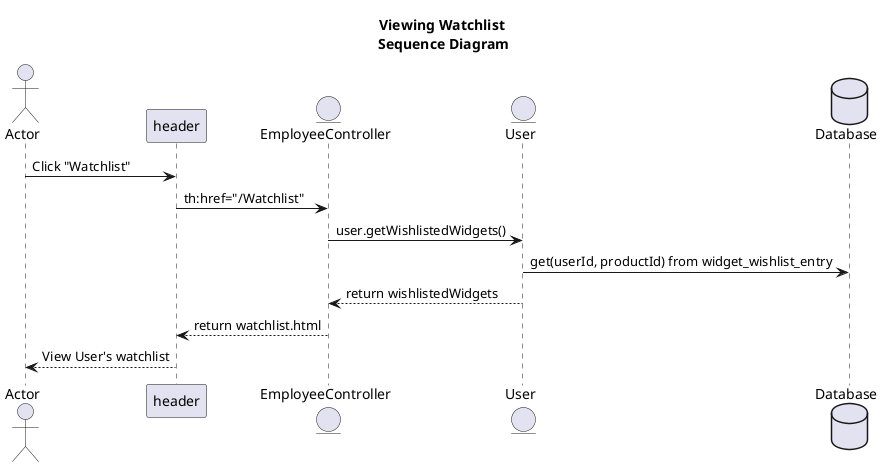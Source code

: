 @startuml
title     Viewing Watchlist \nSequence Diagram

actor          Actor                            as actor
participant    header                           as header.html
entity         EmployeeController               as employeeController
entity         User                             as user
database       Database                         as database

actor                  ->     header.html             : Click "Watchlist"
header.html            ->     employeeController      : th:href="/Watchlist"
employeeController     ->     user                    : user.getWishlistedWidgets()
user                   ->     database                : get(userId, productId) from widget_wishlist_entry
user                   -->    employeeController      : return wishlistedWidgets
employeeController     -->    header.html             : return watchlist.html
header.html            -->    actor                   : View User's watchlist

@enduml